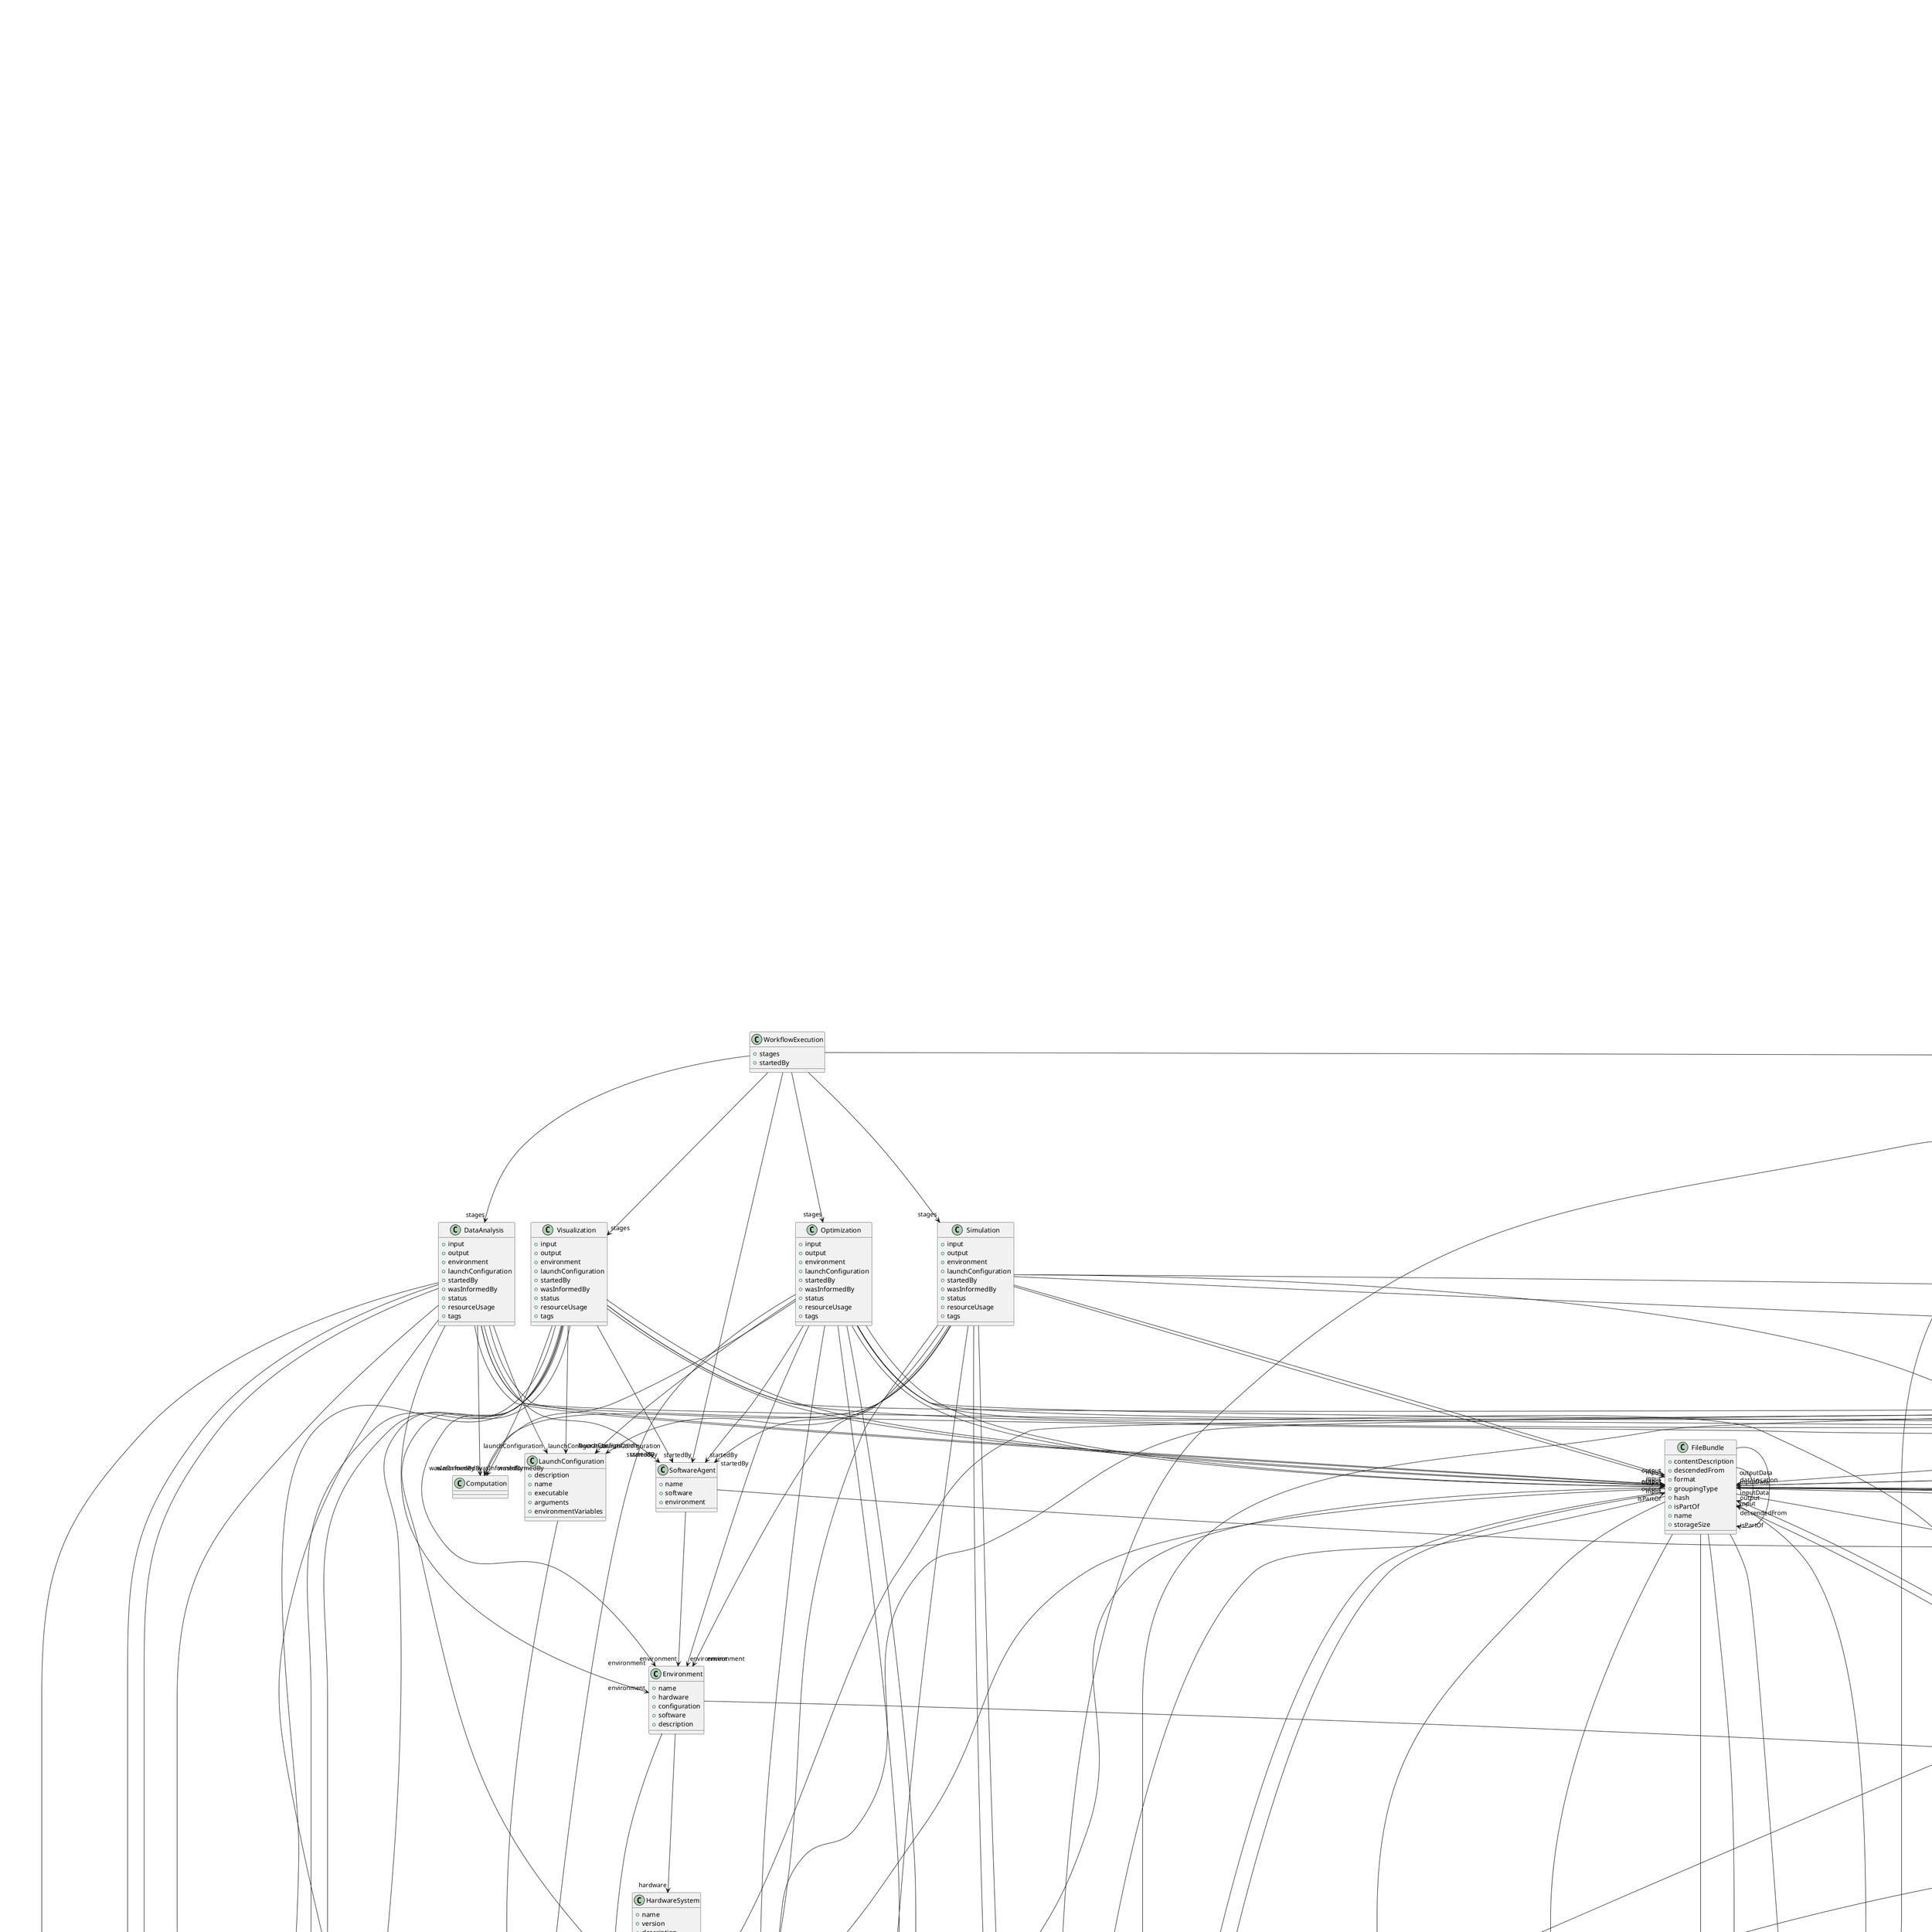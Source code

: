@startuml

class Copyright {
+holder
+year

}
Copyright -d-> "holder" Organization
Copyright -d-> "holder" Person


class ContentType {
+fileExtension
+dataType
+description
+relatedMediaType
+name
+specification
+synonym

}
ContentType -d-> "dataType" DataType


class FileRepository {
+contentTypePattern
+format
+hash
+hostedBy
+IRI
+name
+repositoryType
+storageSize
+structurePattern

}
FileRepository -d-> "contentTypePattern" ContentTypePattern
FileRepository -d-> "format" ContentType
FileRepository -d-> "hash" Hash
FileRepository -d-> "hostedBy" Organization
FileRepository -d-> "repositoryType" FileRepositoryType
FileRepository -d-> "storageSize" QuantitativeValue
FileRepository -d-> "structurePattern" FileRepositoryStructure


class FileBundle {
+contentDescription
+descendedFrom
+format
+groupingType
+hash
+isPartOf
+name
+storageSize

}
FileBundle -d-> "descendedFrom" FileBundle
FileBundle -d-> "descendedFrom" File
FileBundle -d-> "descendedFrom" TissueSampleState
FileBundle -d-> "descendedFrom" SubjectGroupState
FileBundle -d-> "descendedFrom" BehavioralProtocol
FileBundle -d-> "descendedFrom" SubjectGroup
FileBundle -d-> "descendedFrom" SubjectState
FileBundle -d-> "descendedFrom" TissueSample
FileBundle -d-> "descendedFrom" Subject
FileBundle -d-> "descendedFrom" TissueSampleCollectionState
FileBundle -d-> "descendedFrom" TissueSampleCollection
FileBundle -d-> "descendedFrom" Technique
FileBundle -d-> "format" ContentType
FileBundle -d-> "groupingType" FileBundleGrouping
FileBundle -d-> "hash" Hash
FileBundle -d-> "isPartOf" FileBundle
FileBundle -d-> "isPartOf" FileRepository
FileBundle -d-> "storageSize" QuantitativeValue


class ServiceLink {
+dataLocation
+name
+openDataIn
+service

}
ServiceLink -d-> "dataLocation" File
ServiceLink -d-> "dataLocation" FileBundle
ServiceLink -d-> "dataLocation" ParcellationEntityVersion
ServiceLink -d-> "openDataIn" URL
ServiceLink -d-> "service" Service


class License {
+fullName
+legalCode
+shortName
+webpage

}


class FilePathPattern {
+groupingType
+regex

}
FilePathPattern -d-> "groupingType" FileBundleGrouping


class Hash {
+algorithm
+digest

}


class FileRepositoryStructure {
+filePathPattern
+lookupLabel

}
FileRepositoryStructure -d-> "filePathPattern" FilePathPattern


class ContentTypePattern {
+contentType
+lookupLabel
+regex

}
ContentTypePattern -d-> "contentType" ContentType


class File {
+contentDescription
+fileRepository
+dataType
+format
+hash
+IRI
+isPartOf
+name
+specialUsageRole
+storageSize

}
File -d-> "fileRepository" FileRepository
File -d-> "dataType" DataType
File -d-> "format" ContentType
File -d-> "hash" Hash
File -d-> "isPartOf" FileBundle
File -d-> "specialUsageRole" FileUsageRole
File -d-> "storageSize" QuantitativeValue


class Affiliation {
+startDate
+endDate
+organization

}
Affiliation -d-> "organization" Organization


class Organization {
+digitalIdentifier
+fullName
+hasParent
+homepage
+shortName

}
Organization -d-> "digitalIdentifier" GRIDID
Organization -d-> "digitalIdentifier" RORID
Organization -d-> "digitalIdentifier" RRID
Organization -d-> "hasParent" Organization
Organization -d-> "homepage" URL


class Contribution {
+contributionType
+contributor

}
Contribution -d-> "contributionType" ContributionType
Contribution -d-> "contributor" Organization
Contribution -d-> "contributor" Person


class Person {
+digitalIdentifier
+contactInformation
+familyName
+givenName
+affiliation

}
Person -d-> "digitalIdentifier" ORCID
Person -d-> "contactInformation" ContactInformation
Person -d-> "affiliation" Affiliation


class ContactInformation {
+email

}


class GRIDID {
+identifier

}


class ISBN {
+identifier

}


class ORCID {
+identifier

}


class SWHID {
+identifier

}


class Funding {
+acknowledgement
+awardNumber
+awardTitle
+funder

}
Funding -d-> "funder" Organization
Funding -d-> "funder" Person


class StockNumber {
+identifier
+vendor

}
StockNumber -d-> "vendor" Organization


class QuantitativeValue {
+value
+uncertainty
+typeOfUncertainty
+unit

}
QuantitativeValue -d-> "typeOfUncertainty" TypeOfUncertainty
QuantitativeValue -d-> "unit" UnitOfMeasurement


class RORID {
+identifier

}


class URL {
+URL

}


class RRID {
+identifier

}


class QuantitativeValueRange {
+maxValue
+maxValueUnit
+minValue
+minValueUnit

}
QuantitativeValueRange -d-> "maxValueUnit" UnitOfMeasurement
QuantitativeValueRange -d-> "minValueUnit" UnitOfMeasurement


class DOI {
+identifier

}


class Stimulation {
+description
+lookupLabel
+stimulationApproach
+stimulusType

}
Stimulation -d-> "stimulationApproach" StimulationApproach
Stimulation -d-> "stimulusType" StimulusType


class TissueSampleState {
+descendedFrom
+attribute
+additionalRemarks
+age
+lookupLabel
+pathology
+weight

}
TissueSampleState -d-> "descendedFrom" SubjectGroupState
TissueSampleState -d-> "descendedFrom" SubjectState
TissueSampleState -d-> "descendedFrom" TissueSampleCollectionState
TissueSampleState -d-> "descendedFrom" TissueSampleState
TissueSampleState -d-> "attribute" TissueSampleAttribute
TissueSampleState -d-> "age" QuantitativeValue
TissueSampleState -d-> "age" QuantitativeValueRange
TissueSampleState -d-> "pathology" Disease
TissueSampleState -d-> "pathology" DiseaseModel
TissueSampleState -d-> "weight" QuantitativeValue
TissueSampleState -d-> "weight" QuantitativeValueRange


class ProtocolExecution {
+behavioralProtocol
+input
+isPartOf
+output
+preparationDesign
+protocol
+description
+endedAtTime
+lookupLabel
+parameterSet
+startedAtTime
+studyTarget

}
ProtocolExecution -d-> "behavioralProtocol" BehavioralProtocol
ProtocolExecution -d-> "input" File
ProtocolExecution -d-> "input" FileBundle
ProtocolExecution -d-> "input" SubjectGroupState
ProtocolExecution -d-> "input" SubjectState
ProtocolExecution -d-> "input" TissueSampleCollectionState
ProtocolExecution -d-> "input" TissueSampleState
ProtocolExecution -d-> "isPartOf" DatasetVersion
ProtocolExecution -d-> "output" File
ProtocolExecution -d-> "output" FileBundle
ProtocolExecution -d-> "output" SubjectGroupState
ProtocolExecution -d-> "output" SubjectState
ProtocolExecution -d-> "output" TissueSampleCollectionState
ProtocolExecution -d-> "output" TissueSampleState
ProtocolExecution -d-> "preparationDesign" PreparationType
ProtocolExecution -d-> "protocol" Protocol
ProtocolExecution -d-> "parameterSet" ParameterSet
ProtocolExecution -d-> "studyTarget" ParcellationEntity
ProtocolExecution -d-> "studyTarget" ParcellationEntityVersion
ProtocolExecution -d-> "studyTarget" CustomAnatomicalEntity
ProtocolExecution -d-> "studyTarget" GeneticStrainType
ProtocolExecution -d-> "studyTarget" TermSuggestion
ProtocolExecution -d-> "studyTarget" BiologicalSex
ProtocolExecution -d-> "studyTarget" Disease
ProtocolExecution -d-> "studyTarget" UBERONParcellation
ProtocolExecution -d-> "studyTarget" DiseaseModel
ProtocolExecution -d-> "studyTarget" BiologicalOrder
ProtocolExecution -d-> "studyTarget" CellType
ProtocolExecution -d-> "studyTarget" Species
ProtocolExecution -d-> "studyTarget" Handedness
ProtocolExecution -d-> "studyTarget" Organ
ProtocolExecution -d-> "studyTarget" BreedingType


class StringParameter {
+name
+value

}


class SubjectGroupState {
+ageCategory
+handedness
+attribute
+additionalRemarks
+age
+lookupLabel
+pathology
+weight

}
SubjectGroupState -d-> "ageCategory" AgeCategory
SubjectGroupState -d-> "handedness" Handedness
SubjectGroupState -d-> "attribute" SubjectAttribute
SubjectGroupState -d-> "age" QuantitativeValue
SubjectGroupState -d-> "age" QuantitativeValueRange
SubjectGroupState -d-> "pathology" Disease
SubjectGroupState -d-> "pathology" DiseaseModel
SubjectGroupState -d-> "weight" QuantitativeValue
SubjectGroupState -d-> "weight" QuantitativeValueRange


class Strain {
+backgroundStrain
+breedingType
+description
+diseaseModel
+geneticStrainType
+identifier
+laboratoryCode
+name
+ontologyIdentifier
+phenotype
+RRID
+species
+stockNumber
+synonym

}
Strain -d-> "backgroundStrain" Strain
Strain -d-> "breedingType" BreedingType
Strain -d-> "diseaseModel" Disease
Strain -d-> "diseaseModel" DiseaseModel
Strain -d-> "geneticStrainType" GeneticStrainType
Strain -d-> "RRID" RRID
Strain -d-> "species" Species
Strain -d-> "stockNumber" StockNumber


class BehavioralProtocol {
+description
+name
+internalIdentifier
+stimulation

}
BehavioralProtocol -d-> "stimulation" Stimulation


class ParameterSet {
+context
+relevantFor
+parameter

}
ParameterSet -d-> "relevantFor" Stimulation
ParameterSet -d-> "relevantFor" Technique
ParameterSet -d-> "parameter" NumericalParameter
ParameterSet -d-> "parameter" StringParameter


class SubjectGroup {
+studiedState
+additionalRemarks
+biologicalSex
+internalIdentifier
+lookupLabel
+quantity
+species

}
SubjectGroup -d-> "studiedState" SubjectGroupState
SubjectGroup -d-> "biologicalSex" BiologicalSex
SubjectGroup -d-> "species" Species
SubjectGroup -d-> "species" Strain


class SubjectState {
+ageCategory
+handedness
+attribute
+additionalRemarks
+age
+lookupLabel
+pathology
+weight

}
SubjectState -d-> "ageCategory" AgeCategory
SubjectState -d-> "handedness" Handedness
SubjectState -d-> "attribute" SubjectAttribute
SubjectState -d-> "age" QuantitativeValue
SubjectState -d-> "age" QuantitativeValueRange
SubjectState -d-> "pathology" Disease
SubjectState -d-> "pathology" DiseaseModel
SubjectState -d-> "weight" QuantitativeValue
SubjectState -d-> "weight" QuantitativeValueRange


class TissueSample {
+isPartOf
+laterality
+origin
+studiedState
+anatomicalLocation
+type
+biologicalSex
+internalIdentifier
+lookupLabel
+species

}
TissueSample -d-> "isPartOf" TissueSampleCollection
TissueSample -d-> "laterality" Laterality
TissueSample -d-> "origin" CellType
TissueSample -d-> "origin" Organ
TissueSample -d-> "studiedState" TissueSampleState
TissueSample -d-> "anatomicalLocation" UBERONParcellation
TissueSample -d-> "anatomicalLocation" CustomAnatomicalEntity
TissueSample -d-> "anatomicalLocation" ParcellationEntity
TissueSample -d-> "anatomicalLocation" ParcellationEntityVersion
TissueSample -d-> "type" TissueSampleType
TissueSample -d-> "biologicalSex" BiologicalSex
TissueSample -d-> "species" Species
TissueSample -d-> "species" Strain


class Protocol {
+description
+name
+stimulation
+technique

}
Protocol -d-> "stimulation" Stimulation
Protocol -d-> "technique" Technique


class Subject {
+isPartOf
+studiedState
+biologicalSex
+internalIdentifier
+lookupLabel
+species

}
Subject -d-> "isPartOf" SubjectGroup
Subject -d-> "studiedState" SubjectState
Subject -d-> "biologicalSex" BiologicalSex
Subject -d-> "species" Species
Subject -d-> "species" Strain


class TissueSampleCollectionState {
+descendedFrom
+attribute
+additionalRemarks
+age
+lookupLabel
+pathology
+weight

}
TissueSampleCollectionState -d-> "descendedFrom" SubjectGroupState
TissueSampleCollectionState -d-> "descendedFrom" SubjectState
TissueSampleCollectionState -d-> "descendedFrom" TissueSampleCollectionState
TissueSampleCollectionState -d-> "descendedFrom" TissueSampleState
TissueSampleCollectionState -d-> "attribute" TissueSampleAttribute
TissueSampleCollectionState -d-> "age" QuantitativeValue
TissueSampleCollectionState -d-> "age" QuantitativeValueRange
TissueSampleCollectionState -d-> "pathology" Disease
TissueSampleCollectionState -d-> "pathology" DiseaseModel
TissueSampleCollectionState -d-> "weight" QuantitativeValue
TissueSampleCollectionState -d-> "weight" QuantitativeValueRange


class TissueSampleCollection {
+anatomicalLocation
+laterality
+origin
+studiedState
+type
+additionalRemarks
+biologicalSex
+internalIdentifier
+lookupLabel
+quantity
+species

}
TissueSampleCollection -d-> "anatomicalLocation" UBERONParcellation
TissueSampleCollection -d-> "anatomicalLocation" CustomAnatomicalEntity
TissueSampleCollection -d-> "anatomicalLocation" ParcellationEntity
TissueSampleCollection -d-> "anatomicalLocation" ParcellationEntityVersion
TissueSampleCollection -d-> "laterality" Laterality
TissueSampleCollection -d-> "origin" CellType
TissueSampleCollection -d-> "origin" Organ
TissueSampleCollection -d-> "studiedState" TissueSampleCollectionState
TissueSampleCollection -d-> "type" TissueSampleType
TissueSampleCollection -d-> "biologicalSex" BiologicalSex
TissueSampleCollection -d-> "species" Species
TissueSampleCollection -d-> "species" Strain


class NumericalParameter {
+name
+value

}
NumericalParameter -d-> "value" QuantitativeValue
NumericalParameter -d-> "value" QuantitativeValueRange


class Model {
+abstractionLevel
+developer
+digitalIdentifier
+hasVersion
+scope
+studyTarget
+custodian
+description
+fullName
+homepage
+howToCite
+shortName

}
Model -d-> "abstractionLevel" ModelAbstractionLevel
Model -d-> "developer" Organization
Model -d-> "developer" Person
Model -d-> "digitalIdentifier" DOI
Model -d-> "digitalIdentifier" SWHID
Model -d-> "hasVersion" ModelVersion
Model -d-> "scope" ModelScope
Model -d-> "studyTarget" ParcellationEntity
Model -d-> "studyTarget" ParcellationEntityVersion
Model -d-> "studyTarget" CustomAnatomicalEntity
Model -d-> "studyTarget" GeneticStrainType
Model -d-> "studyTarget" TermSuggestion
Model -d-> "studyTarget" BiologicalSex
Model -d-> "studyTarget" Disease
Model -d-> "studyTarget" UBERONParcellation
Model -d-> "studyTarget" DiseaseModel
Model -d-> "studyTarget" BiologicalOrder
Model -d-> "studyTarget" CellType
Model -d-> "studyTarget" Species
Model -d-> "studyTarget" Handedness
Model -d-> "studyTarget" Organ
Model -d-> "studyTarget" BreedingType
Model -d-> "custodian" Organization
Model -d-> "custodian" Person
Model -d-> "homepage" URL


class MetaDataModelVersion {
+developer
+digitalIdentifier
+isAlternativeVersionOf
+isNewVersionOf
+license
+serializationFormat
+specificationFormat
+type
+accessibility
+copyright
+custodian
+description
+fullDocumentation
+fullName
+funding
+homepage
+howToCite
+keyword
+otherContribution
+relatedPublication
+releaseDate
+repository
+shortName
+supportChannel
+versionIdentifier
+versionInnovation

}
MetaDataModelVersion -d-> "developer" Organization
MetaDataModelVersion -d-> "developer" Person
MetaDataModelVersion -d-> "digitalIdentifier" DOI
MetaDataModelVersion -d-> "digitalIdentifier" SWHID
MetaDataModelVersion -d-> "isAlternativeVersionOf" MetaDataModelVersion
MetaDataModelVersion -d-> "isNewVersionOf" MetaDataModelVersion
MetaDataModelVersion -d-> "license" License
MetaDataModelVersion -d-> "serializationFormat" ContentType
MetaDataModelVersion -d-> "specificationFormat" ContentType
MetaDataModelVersion -d-> "type" MetaDataModelType
MetaDataModelVersion -d-> "accessibility" ProductAccessibility
MetaDataModelVersion -d-> "copyright" Copyright
MetaDataModelVersion -d-> "custodian" Organization
MetaDataModelVersion -d-> "custodian" Person
MetaDataModelVersion -d-> "fullDocumentation" DOI
MetaDataModelVersion -d-> "fullDocumentation" File
MetaDataModelVersion -d-> "fullDocumentation" URL
MetaDataModelVersion -d-> "funding" Funding
MetaDataModelVersion -d-> "homepage" URL
MetaDataModelVersion -d-> "keyword" SubjectAttribute
MetaDataModelVersion -d-> "keyword" AnatomicalAxesOrientation
MetaDataModelVersion -d-> "keyword" SoftwareApplicationCategory
MetaDataModelVersion -d-> "keyword" AgeCategory
MetaDataModelVersion -d-> "keyword" ContributionType
MetaDataModelVersion -d-> "keyword" GeneticStrainType
MetaDataModelVersion -d-> "keyword" ModelAbstractionLevel
MetaDataModelVersion -d-> "keyword" TissueSampleType
MetaDataModelVersion -d-> "keyword" TermSuggestion
MetaDataModelVersion -d-> "keyword" PreparationType
MetaDataModelVersion -d-> "keyword" QualitativeOverlap
MetaDataModelVersion -d-> "keyword" SemanticDataType
MetaDataModelVersion -d-> "keyword" ProductAccessibility
MetaDataModelVersion -d-> "keyword" BiologicalSex
MetaDataModelVersion -d-> "keyword" Disease
MetaDataModelVersion -d-> "keyword" StimulationApproach
MetaDataModelVersion -d-> "keyword" UBERONParcellation
MetaDataModelVersion -d-> "keyword" ProgrammingLanguage
MetaDataModelVersion -d-> "keyword" StimulusType
MetaDataModelVersion -d-> "keyword" OperatingDevice
MetaDataModelVersion -d-> "keyword" DiseaseModel
MetaDataModelVersion -d-> "keyword" SoftwareFeature
MetaDataModelVersion -d-> "keyword" ActionStatusType
MetaDataModelVersion -d-> "keyword" BiologicalOrder
MetaDataModelVersion -d-> "keyword" FileBundleGrouping
MetaDataModelVersion -d-> "keyword" FileUsageRole
MetaDataModelVersion -d-> "keyword" OperatingSystem
MetaDataModelVersion -d-> "keyword" FileRepositoryType
MetaDataModelVersion -d-> "keyword" Terminology
MetaDataModelVersion -d-> "keyword" TissueSampleAttribute
MetaDataModelVersion -d-> "keyword" ModelScope
MetaDataModelVersion -d-> "keyword" MetaDataModelType
MetaDataModelVersion -d-> "keyword" DeviceType
MetaDataModelVersion -d-> "keyword" CellType
MetaDataModelVersion -d-> "keyword" Laterality
MetaDataModelVersion -d-> "keyword" UnitOfMeasurement
MetaDataModelVersion -d-> "keyword" Species
MetaDataModelVersion -d-> "keyword" EthicsAssessment
MetaDataModelVersion -d-> "keyword" CriteriaQualityType
MetaDataModelVersion -d-> "keyword" ExperimentalApproach
MetaDataModelVersion -d-> "keyword" Service
MetaDataModelVersion -d-> "keyword" Handedness
MetaDataModelVersion -d-> "keyword" Organ
MetaDataModelVersion -d-> "keyword" TypeOfUncertainty
MetaDataModelVersion -d-> "keyword" Technique
MetaDataModelVersion -d-> "keyword" BreedingType
MetaDataModelVersion -d-> "keyword" DataType
MetaDataModelVersion -d-> "keyword" Language
MetaDataModelVersion -d-> "otherContribution" Contribution
MetaDataModelVersion -d-> "relatedPublication" DOI
MetaDataModelVersion -d-> "relatedPublication" ISBN
MetaDataModelVersion -d-> "repository" FileRepository


class ModelVersion {
+developer
+digitalIdentifier
+format
+inputData
+isAlternativeVersionOf
+isNewVersionOf
+license
+outputData
+accessibility
+copyright
+custodian
+description
+fullDocumentation
+fullName
+funding
+homepage
+howToCite
+keyword
+otherContribution
+relatedPublication
+releaseDate
+repository
+shortName
+supportChannel
+versionIdentifier
+versionInnovation

}
ModelVersion -d-> "developer" Organization
ModelVersion -d-> "developer" Person
ModelVersion -d-> "digitalIdentifier" DOI
ModelVersion -d-> "digitalIdentifier" SWHID
ModelVersion -d-> "format" ContentType
ModelVersion -d-> "inputData" DOI
ModelVersion -d-> "inputData" File
ModelVersion -d-> "inputData" FileBundle
ModelVersion -d-> "isAlternativeVersionOf" ModelVersion
ModelVersion -d-> "isNewVersionOf" ModelVersion
ModelVersion -d-> "license" License
ModelVersion -d-> "outputData" DOI
ModelVersion -d-> "outputData" File
ModelVersion -d-> "outputData" FileBundle
ModelVersion -d-> "accessibility" ProductAccessibility
ModelVersion -d-> "copyright" Copyright
ModelVersion -d-> "custodian" Organization
ModelVersion -d-> "custodian" Person
ModelVersion -d-> "fullDocumentation" DOI
ModelVersion -d-> "fullDocumentation" File
ModelVersion -d-> "fullDocumentation" URL
ModelVersion -d-> "funding" Funding
ModelVersion -d-> "homepage" URL
ModelVersion -d-> "keyword" SubjectAttribute
ModelVersion -d-> "keyword" AnatomicalAxesOrientation
ModelVersion -d-> "keyword" SoftwareApplicationCategory
ModelVersion -d-> "keyword" AgeCategory
ModelVersion -d-> "keyword" ContributionType
ModelVersion -d-> "keyword" GeneticStrainType
ModelVersion -d-> "keyword" ModelAbstractionLevel
ModelVersion -d-> "keyword" TissueSampleType
ModelVersion -d-> "keyword" TermSuggestion
ModelVersion -d-> "keyword" PreparationType
ModelVersion -d-> "keyword" QualitativeOverlap
ModelVersion -d-> "keyword" SemanticDataType
ModelVersion -d-> "keyword" ProductAccessibility
ModelVersion -d-> "keyword" BiologicalSex
ModelVersion -d-> "keyword" Disease
ModelVersion -d-> "keyword" StimulationApproach
ModelVersion -d-> "keyword" UBERONParcellation
ModelVersion -d-> "keyword" ProgrammingLanguage
ModelVersion -d-> "keyword" StimulusType
ModelVersion -d-> "keyword" OperatingDevice
ModelVersion -d-> "keyword" DiseaseModel
ModelVersion -d-> "keyword" SoftwareFeature
ModelVersion -d-> "keyword" ActionStatusType
ModelVersion -d-> "keyword" BiologicalOrder
ModelVersion -d-> "keyword" FileBundleGrouping
ModelVersion -d-> "keyword" FileUsageRole
ModelVersion -d-> "keyword" OperatingSystem
ModelVersion -d-> "keyword" FileRepositoryType
ModelVersion -d-> "keyword" Terminology
ModelVersion -d-> "keyword" TissueSampleAttribute
ModelVersion -d-> "keyword" ModelScope
ModelVersion -d-> "keyword" MetaDataModelType
ModelVersion -d-> "keyword" DeviceType
ModelVersion -d-> "keyword" CellType
ModelVersion -d-> "keyword" Laterality
ModelVersion -d-> "keyword" UnitOfMeasurement
ModelVersion -d-> "keyword" Species
ModelVersion -d-> "keyword" EthicsAssessment
ModelVersion -d-> "keyword" CriteriaQualityType
ModelVersion -d-> "keyword" ExperimentalApproach
ModelVersion -d-> "keyword" Service
ModelVersion -d-> "keyword" Handedness
ModelVersion -d-> "keyword" Organ
ModelVersion -d-> "keyword" TypeOfUncertainty
ModelVersion -d-> "keyword" Technique
ModelVersion -d-> "keyword" BreedingType
ModelVersion -d-> "keyword" DataType
ModelVersion -d-> "keyword" Language
ModelVersion -d-> "otherContribution" Contribution
ModelVersion -d-> "relatedPublication" DOI
ModelVersion -d-> "relatedPublication" ISBN
ModelVersion -d-> "repository" FileRepository


class Project {
+description
+fullName
+hasResearchProducts
+homepage
+coordinator
+shortName

}
Project -d-> "hasResearchProducts" Model
Project -d-> "hasResearchProducts" MetaDataModelVersion
Project -d-> "hasResearchProducts" ModelVersion
Project -d-> "hasResearchProducts" MetaDataModel
Project -d-> "hasResearchProducts" SoftwareVersion
Project -d-> "hasResearchProducts" Dataset
Project -d-> "hasResearchProducts" Software
Project -d-> "hasResearchProducts" DatasetVersion
Project -d-> "hasResearchProducts" BrainAtlasVersion
Project -d-> "hasResearchProducts" BrainAtlas
Project -d-> "homepage" URL
Project -d-> "coordinator" Organization
Project -d-> "coordinator" Person


class MetaDataModel {
+developer
+digitalIdentifier
+hasVersion
+custodian
+description
+fullName
+homepage
+howToCite
+shortName

}
MetaDataModel -d-> "developer" Organization
MetaDataModel -d-> "developer" Person
MetaDataModel -d-> "digitalIdentifier" DOI
MetaDataModel -d-> "digitalIdentifier" SWHID
MetaDataModel -d-> "hasVersion" MetaDataModelVersion
MetaDataModel -d-> "custodian" Organization
MetaDataModel -d-> "custodian" Person
MetaDataModel -d-> "homepage" URL


class SoftwareVersion {
+applicationCategory
+developer
+device
+digitalIdentifier
+feature
+requirement
+inputFormat
+isAlternativeVersionOf
+isNewVersionOf
+language
+license
+operatingSystem
+outputFormat
+programmingLanguage
+accessibility
+copyright
+custodian
+description
+fullDocumentation
+fullName
+funding
+homepage
+howToCite
+keyword
+otherContribution
+relatedPublication
+releaseDate
+repository
+shortName
+supportChannel
+versionIdentifier
+versionInnovation

}
SoftwareVersion -d-> "applicationCategory" SoftwareApplicationCategory
SoftwareVersion -d-> "developer" Organization
SoftwareVersion -d-> "developer" Person
SoftwareVersion -d-> "device" OperatingDevice
SoftwareVersion -d-> "digitalIdentifier" DOI
SoftwareVersion -d-> "digitalIdentifier" SWHID
SoftwareVersion -d-> "feature" SoftwareFeature
SoftwareVersion -d-> "inputFormat" ContentType
SoftwareVersion -d-> "isAlternativeVersionOf" SoftwareVersion
SoftwareVersion -d-> "isNewVersionOf" SoftwareVersion
SoftwareVersion -d-> "language" Language
SoftwareVersion -d-> "license" License
SoftwareVersion -d-> "operatingSystem" OperatingSystem
SoftwareVersion -d-> "outputFormat" ContentType
SoftwareVersion -d-> "programmingLanguage" ProgrammingLanguage
SoftwareVersion -d-> "accessibility" ProductAccessibility
SoftwareVersion -d-> "copyright" Copyright
SoftwareVersion -d-> "custodian" Organization
SoftwareVersion -d-> "custodian" Person
SoftwareVersion -d-> "fullDocumentation" DOI
SoftwareVersion -d-> "fullDocumentation" File
SoftwareVersion -d-> "fullDocumentation" URL
SoftwareVersion -d-> "funding" Funding
SoftwareVersion -d-> "homepage" URL
SoftwareVersion -d-> "keyword" SubjectAttribute
SoftwareVersion -d-> "keyword" AnatomicalAxesOrientation
SoftwareVersion -d-> "keyword" SoftwareApplicationCategory
SoftwareVersion -d-> "keyword" AgeCategory
SoftwareVersion -d-> "keyword" ContributionType
SoftwareVersion -d-> "keyword" GeneticStrainType
SoftwareVersion -d-> "keyword" ModelAbstractionLevel
SoftwareVersion -d-> "keyword" TissueSampleType
SoftwareVersion -d-> "keyword" TermSuggestion
SoftwareVersion -d-> "keyword" PreparationType
SoftwareVersion -d-> "keyword" QualitativeOverlap
SoftwareVersion -d-> "keyword" SemanticDataType
SoftwareVersion -d-> "keyword" ProductAccessibility
SoftwareVersion -d-> "keyword" BiologicalSex
SoftwareVersion -d-> "keyword" Disease
SoftwareVersion -d-> "keyword" StimulationApproach
SoftwareVersion -d-> "keyword" UBERONParcellation
SoftwareVersion -d-> "keyword" ProgrammingLanguage
SoftwareVersion -d-> "keyword" StimulusType
SoftwareVersion -d-> "keyword" OperatingDevice
SoftwareVersion -d-> "keyword" DiseaseModel
SoftwareVersion -d-> "keyword" SoftwareFeature
SoftwareVersion -d-> "keyword" ActionStatusType
SoftwareVersion -d-> "keyword" BiologicalOrder
SoftwareVersion -d-> "keyword" FileBundleGrouping
SoftwareVersion -d-> "keyword" FileUsageRole
SoftwareVersion -d-> "keyword" OperatingSystem
SoftwareVersion -d-> "keyword" FileRepositoryType
SoftwareVersion -d-> "keyword" Terminology
SoftwareVersion -d-> "keyword" TissueSampleAttribute
SoftwareVersion -d-> "keyword" ModelScope
SoftwareVersion -d-> "keyword" MetaDataModelType
SoftwareVersion -d-> "keyword" DeviceType
SoftwareVersion -d-> "keyword" CellType
SoftwareVersion -d-> "keyword" Laterality
SoftwareVersion -d-> "keyword" UnitOfMeasurement
SoftwareVersion -d-> "keyword" Species
SoftwareVersion -d-> "keyword" EthicsAssessment
SoftwareVersion -d-> "keyword" CriteriaQualityType
SoftwareVersion -d-> "keyword" ExperimentalApproach
SoftwareVersion -d-> "keyword" Service
SoftwareVersion -d-> "keyword" Handedness
SoftwareVersion -d-> "keyword" Organ
SoftwareVersion -d-> "keyword" TypeOfUncertainty
SoftwareVersion -d-> "keyword" Technique
SoftwareVersion -d-> "keyword" BreedingType
SoftwareVersion -d-> "keyword" DataType
SoftwareVersion -d-> "keyword" Language
SoftwareVersion -d-> "otherContribution" Contribution
SoftwareVersion -d-> "relatedPublication" DOI
SoftwareVersion -d-> "relatedPublication" ISBN
SoftwareVersion -d-> "repository" FileRepository


class Dataset {
+author
+digitalIdentifier
+hasVersion
+custodian
+description
+fullName
+homepage
+howToCite
+shortName

}
Dataset -d-> "author" Organization
Dataset -d-> "author" Person
Dataset -d-> "digitalIdentifier" DOI
Dataset -d-> "hasVersion" DatasetVersion
Dataset -d-> "custodian" Organization
Dataset -d-> "custodian" Person
Dataset -d-> "homepage" URL


class Software {
+developer
+digitalIdentifier
+hasVersion
+custodian
+description
+fullName
+homepage
+howToCite
+shortName

}
Software -d-> "developer" Organization
Software -d-> "developer" Person
Software -d-> "digitalIdentifier" DOI
Software -d-> "digitalIdentifier" SWHID
Software -d-> "hasVersion" SoftwareVersion
Software -d-> "custodian" Organization
Software -d-> "custodian" Person
Software -d-> "homepage" URL


class DatasetVersion {
+author
+behavioralProtocol
+digitalIdentifier
+ethicsAssessment
+experimentalApproach
+inputData
+isAlternativeVersionOf
+isNewVersionOf
+license
+preparationDesign
+studiedSpecimen
+technique
+dataType
+studyTarget
+accessibility
+copyright
+custodian
+description
+fullDocumentation
+fullName
+funding
+homepage
+howToCite
+keyword
+otherContribution
+relatedPublication
+releaseDate
+repository
+shortName
+supportChannel
+versionIdentifier
+versionInnovation

}
DatasetVersion -d-> "author" Organization
DatasetVersion -d-> "author" Person
DatasetVersion -d-> "behavioralProtocol" BehavioralProtocol
DatasetVersion -d-> "digitalIdentifier" DOI
DatasetVersion -d-> "ethicsAssessment" EthicsAssessment
DatasetVersion -d-> "experimentalApproach" ExperimentalApproach
DatasetVersion -d-> "inputData" DOI
DatasetVersion -d-> "inputData" File
DatasetVersion -d-> "inputData" FileBundle
DatasetVersion -d-> "isAlternativeVersionOf" DatasetVersion
DatasetVersion -d-> "isNewVersionOf" DatasetVersion
DatasetVersion -d-> "license" License
DatasetVersion -d-> "preparationDesign" PreparationType
DatasetVersion -d-> "studiedSpecimen" Subject
DatasetVersion -d-> "studiedSpecimen" SubjectGroup
DatasetVersion -d-> "studiedSpecimen" TissueSample
DatasetVersion -d-> "studiedSpecimen" TissueSampleCollection
DatasetVersion -d-> "technique" Technique
DatasetVersion -d-> "dataType" SemanticDataType
DatasetVersion -d-> "studyTarget" ParcellationEntity
DatasetVersion -d-> "studyTarget" ParcellationEntityVersion
DatasetVersion -d-> "studyTarget" CustomAnatomicalEntity
DatasetVersion -d-> "studyTarget" GeneticStrainType
DatasetVersion -d-> "studyTarget" TermSuggestion
DatasetVersion -d-> "studyTarget" BiologicalSex
DatasetVersion -d-> "studyTarget" Disease
DatasetVersion -d-> "studyTarget" UBERONParcellation
DatasetVersion -d-> "studyTarget" DiseaseModel
DatasetVersion -d-> "studyTarget" BiologicalOrder
DatasetVersion -d-> "studyTarget" CellType
DatasetVersion -d-> "studyTarget" Species
DatasetVersion -d-> "studyTarget" Handedness
DatasetVersion -d-> "studyTarget" Organ
DatasetVersion -d-> "studyTarget" BreedingType
DatasetVersion -d-> "accessibility" ProductAccessibility
DatasetVersion -d-> "copyright" Copyright
DatasetVersion -d-> "custodian" Organization
DatasetVersion -d-> "custodian" Person
DatasetVersion -d-> "fullDocumentation" DOI
DatasetVersion -d-> "fullDocumentation" File
DatasetVersion -d-> "fullDocumentation" URL
DatasetVersion -d-> "funding" Funding
DatasetVersion -d-> "homepage" URL
DatasetVersion -d-> "keyword" SubjectAttribute
DatasetVersion -d-> "keyword" AnatomicalAxesOrientation
DatasetVersion -d-> "keyword" SoftwareApplicationCategory
DatasetVersion -d-> "keyword" AgeCategory
DatasetVersion -d-> "keyword" ContributionType
DatasetVersion -d-> "keyword" GeneticStrainType
DatasetVersion -d-> "keyword" ModelAbstractionLevel
DatasetVersion -d-> "keyword" TissueSampleType
DatasetVersion -d-> "keyword" TermSuggestion
DatasetVersion -d-> "keyword" PreparationType
DatasetVersion -d-> "keyword" QualitativeOverlap
DatasetVersion -d-> "keyword" SemanticDataType
DatasetVersion -d-> "keyword" ProductAccessibility
DatasetVersion -d-> "keyword" BiologicalSex
DatasetVersion -d-> "keyword" Disease
DatasetVersion -d-> "keyword" StimulationApproach
DatasetVersion -d-> "keyword" UBERONParcellation
DatasetVersion -d-> "keyword" ProgrammingLanguage
DatasetVersion -d-> "keyword" StimulusType
DatasetVersion -d-> "keyword" OperatingDevice
DatasetVersion -d-> "keyword" DiseaseModel
DatasetVersion -d-> "keyword" SoftwareFeature
DatasetVersion -d-> "keyword" ActionStatusType
DatasetVersion -d-> "keyword" BiologicalOrder
DatasetVersion -d-> "keyword" FileBundleGrouping
DatasetVersion -d-> "keyword" FileUsageRole
DatasetVersion -d-> "keyword" OperatingSystem
DatasetVersion -d-> "keyword" FileRepositoryType
DatasetVersion -d-> "keyword" Terminology
DatasetVersion -d-> "keyword" TissueSampleAttribute
DatasetVersion -d-> "keyword" ModelScope
DatasetVersion -d-> "keyword" MetaDataModelType
DatasetVersion -d-> "keyword" DeviceType
DatasetVersion -d-> "keyword" CellType
DatasetVersion -d-> "keyword" Laterality
DatasetVersion -d-> "keyword" UnitOfMeasurement
DatasetVersion -d-> "keyword" Species
DatasetVersion -d-> "keyword" EthicsAssessment
DatasetVersion -d-> "keyword" CriteriaQualityType
DatasetVersion -d-> "keyword" ExperimentalApproach
DatasetVersion -d-> "keyword" Service
DatasetVersion -d-> "keyword" Handedness
DatasetVersion -d-> "keyword" Organ
DatasetVersion -d-> "keyword" TypeOfUncertainty
DatasetVersion -d-> "keyword" Technique
DatasetVersion -d-> "keyword" BreedingType
DatasetVersion -d-> "keyword" DataType
DatasetVersion -d-> "keyword" Language
DatasetVersion -d-> "otherContribution" Contribution
DatasetVersion -d-> "relatedPublication" DOI
DatasetVersion -d-> "relatedPublication" ISBN
DatasetVersion -d-> "repository" FileRepository


class SoftwareAgent {
+name
+software
+environment

}
SoftwareAgent -d-> "software" SoftwareVersion
SoftwareAgent -d-> "environment" Environment


class WorkflowExecution {
+stages
+startedBy

}
WorkflowExecution -d-> "stages" DataAnalysis
WorkflowExecution -d-> "stages" Optimization
WorkflowExecution -d-> "stages" Simulation
WorkflowExecution -d-> "stages" Visualization
WorkflowExecution -d-> "startedBy" Person
WorkflowExecution -d-> "startedBy" SoftwareAgent


class Simulation {
+input
+output
+environment
+launchConfiguration
+startedBy
+wasInformedBy
+status
+resourceUsage
+tags

}
Simulation -d-> "input" FileBundle
Simulation -d-> "input" File
Simulation -d-> "input" SoftwareVersion
Simulation -d-> "output" FileBundle
Simulation -d-> "output" File
Simulation -d-> "environment" Environment
Simulation -d-> "launchConfiguration" LaunchConfiguration
Simulation -d-> "startedBy" Person
Simulation -d-> "startedBy" SoftwareAgent
Simulation -d-> "wasInformedBy" Computation
Simulation -d-> "status" ActionStatusType
Simulation -d-> "resourceUsage" QuantitativeValue
Simulation -d-> "resourceUsage" QuantitativeValueRange


class LaunchConfiguration {
+description
+name
+executable
+arguments
+environmentVariables

}
LaunchConfiguration -d-> "environmentVariables" ParameterSet


class Optimization {
+input
+output
+environment
+launchConfiguration
+startedBy
+wasInformedBy
+status
+resourceUsage
+tags

}
Optimization -d-> "input" FileBundle
Optimization -d-> "input" File
Optimization -d-> "input" SoftwareVersion
Optimization -d-> "output" FileBundle
Optimization -d-> "output" File
Optimization -d-> "environment" Environment
Optimization -d-> "launchConfiguration" LaunchConfiguration
Optimization -d-> "startedBy" Person
Optimization -d-> "startedBy" SoftwareAgent
Optimization -d-> "wasInformedBy" Computation
Optimization -d-> "status" ActionStatusType
Optimization -d-> "resourceUsage" QuantitativeValue
Optimization -d-> "resourceUsage" QuantitativeValueRange


class Environment {
+name
+hardware
+configuration
+software
+description

}
Environment -d-> "hardware" HardwareSystem
Environment -d-> "configuration" ParameterSet
Environment -d-> "software" SoftwareVersion


class HardwareSystem {
+name
+version
+description

}


class DataAnalysis {
+input
+output
+environment
+launchConfiguration
+startedBy
+wasInformedBy
+status
+resourceUsage
+tags

}
DataAnalysis -d-> "input" FileBundle
DataAnalysis -d-> "input" File
DataAnalysis -d-> "input" SoftwareVersion
DataAnalysis -d-> "output" FileBundle
DataAnalysis -d-> "output" File
DataAnalysis -d-> "environment" Environment
DataAnalysis -d-> "launchConfiguration" LaunchConfiguration
DataAnalysis -d-> "startedBy" Person
DataAnalysis -d-> "startedBy" SoftwareAgent
DataAnalysis -d-> "wasInformedBy" Computation
DataAnalysis -d-> "status" ActionStatusType
DataAnalysis -d-> "resourceUsage" QuantitativeValue
DataAnalysis -d-> "resourceUsage" QuantitativeValueRange


class Visualization {
+input
+output
+environment
+launchConfiguration
+startedBy
+wasInformedBy
+status
+resourceUsage
+tags

}
Visualization -d-> "input" FileBundle
Visualization -d-> "input" File
Visualization -d-> "input" SoftwareVersion
Visualization -d-> "output" FileBundle
Visualization -d-> "output" File
Visualization -d-> "environment" Environment
Visualization -d-> "launchConfiguration" LaunchConfiguration
Visualization -d-> "startedBy" Person
Visualization -d-> "startedBy" SoftwareAgent
Visualization -d-> "wasInformedBy" Computation
Visualization -d-> "status" ActionStatusType
Visualization -d-> "resourceUsage" QuantitativeValue
Visualization -d-> "resourceUsage" QuantitativeValueRange


class ParcellationEntity {
+hasParent
+hasVersion
+lookupLabel
+name
+ontologyIdentifier
+relatedUBERONTerm

}
ParcellationEntity -d-> "hasParent" ParcellationEntity
ParcellationEntity -d-> "hasVersion" ParcellationEntityVersion
ParcellationEntity -d-> "relatedUBERONTerm" UBERONParcellation


class CommonCoordinateSpace {
+anatomicalAxesOrientation
+axesOrigin
+defaultImage
+digitalIdentifier
+fullName
+homepage
+howToCite
+nativeUnit
+ontologyIdentifier
+releaseDate
+shortName
+versionIdentifier

}
CommonCoordinateSpace -d-> "anatomicalAxesOrientation" AnatomicalAxesOrientation
CommonCoordinateSpace -d-> "axesOrigin" QuantitativeValue
CommonCoordinateSpace -d-> "defaultImage" File
CommonCoordinateSpace -d-> "digitalIdentifier" DOI
CommonCoordinateSpace -d-> "homepage" URL
CommonCoordinateSpace -d-> "nativeUnit" UnitOfMeasurement


class ParcellationEntityVersion {
+hasAnnotation
+hasParent
+lookupLabel
+name
+ontologyIdentifier
+relationAssessment
+versionIdentifier
+versionInnovation

}
ParcellationEntityVersion -d-> "hasAnnotation" AtlasAnnotation
ParcellationEntityVersion -d-> "hasParent" ParcellationEntity
ParcellationEntityVersion -d-> "hasParent" ParcellationEntityVersion
ParcellationEntityVersion -d-> "relationAssessment" QualitativeRelationAssessment
ParcellationEntityVersion -d-> "relationAssessment" QuantitativeRelationAssessment


class BrainAtlasVersion {
+author
+coordinateSpace
+digitalIdentifier
+hasTerminologyVersion
+isAlternativeVersionOf
+isNewVersionOf
+license
+ontologyIdentifier
+accessibility
+copyright
+custodian
+description
+fullDocumentation
+fullName
+funding
+homepage
+howToCite
+keyword
+otherContribution
+relatedPublication
+releaseDate
+repository
+shortName
+supportChannel
+versionIdentifier
+versionInnovation

}
BrainAtlasVersion -d-> "author" Organization
BrainAtlasVersion -d-> "author" Person
BrainAtlasVersion -d-> "coordinateSpace" CommonCoordinateSpace
BrainAtlasVersion -d-> "digitalIdentifier" DOI
BrainAtlasVersion -d-> "digitalIdentifier" ISBN
BrainAtlasVersion -d-> "digitalIdentifier" RRID
BrainAtlasVersion -d-> "hasTerminologyVersion" ParcellationTerminologyVersion
BrainAtlasVersion -d-> "isAlternativeVersionOf" BrainAtlasVersion
BrainAtlasVersion -d-> "isNewVersionOf" BrainAtlasVersion
BrainAtlasVersion -d-> "license" License
BrainAtlasVersion -d-> "accessibility" ProductAccessibility
BrainAtlasVersion -d-> "copyright" Copyright
BrainAtlasVersion -d-> "custodian" Organization
BrainAtlasVersion -d-> "custodian" Person
BrainAtlasVersion -d-> "fullDocumentation" DOI
BrainAtlasVersion -d-> "fullDocumentation" File
BrainAtlasVersion -d-> "fullDocumentation" URL
BrainAtlasVersion -d-> "funding" Funding
BrainAtlasVersion -d-> "homepage" URL
BrainAtlasVersion -d-> "keyword" SubjectAttribute
BrainAtlasVersion -d-> "keyword" AnatomicalAxesOrientation
BrainAtlasVersion -d-> "keyword" SoftwareApplicationCategory
BrainAtlasVersion -d-> "keyword" AgeCategory
BrainAtlasVersion -d-> "keyword" ContributionType
BrainAtlasVersion -d-> "keyword" GeneticStrainType
BrainAtlasVersion -d-> "keyword" ModelAbstractionLevel
BrainAtlasVersion -d-> "keyword" TissueSampleType
BrainAtlasVersion -d-> "keyword" TermSuggestion
BrainAtlasVersion -d-> "keyword" PreparationType
BrainAtlasVersion -d-> "keyword" QualitativeOverlap
BrainAtlasVersion -d-> "keyword" SemanticDataType
BrainAtlasVersion -d-> "keyword" ProductAccessibility
BrainAtlasVersion -d-> "keyword" BiologicalSex
BrainAtlasVersion -d-> "keyword" Disease
BrainAtlasVersion -d-> "keyword" StimulationApproach
BrainAtlasVersion -d-> "keyword" UBERONParcellation
BrainAtlasVersion -d-> "keyword" ProgrammingLanguage
BrainAtlasVersion -d-> "keyword" StimulusType
BrainAtlasVersion -d-> "keyword" OperatingDevice
BrainAtlasVersion -d-> "keyword" DiseaseModel
BrainAtlasVersion -d-> "keyword" SoftwareFeature
BrainAtlasVersion -d-> "keyword" ActionStatusType
BrainAtlasVersion -d-> "keyword" BiologicalOrder
BrainAtlasVersion -d-> "keyword" FileBundleGrouping
BrainAtlasVersion -d-> "keyword" FileUsageRole
BrainAtlasVersion -d-> "keyword" OperatingSystem
BrainAtlasVersion -d-> "keyword" FileRepositoryType
BrainAtlasVersion -d-> "keyword" Terminology
BrainAtlasVersion -d-> "keyword" TissueSampleAttribute
BrainAtlasVersion -d-> "keyword" ModelScope
BrainAtlasVersion -d-> "keyword" MetaDataModelType
BrainAtlasVersion -d-> "keyword" DeviceType
BrainAtlasVersion -d-> "keyword" CellType
BrainAtlasVersion -d-> "keyword" Laterality
BrainAtlasVersion -d-> "keyword" UnitOfMeasurement
BrainAtlasVersion -d-> "keyword" Species
BrainAtlasVersion -d-> "keyword" EthicsAssessment
BrainAtlasVersion -d-> "keyword" CriteriaQualityType
BrainAtlasVersion -d-> "keyword" ExperimentalApproach
BrainAtlasVersion -d-> "keyword" Service
BrainAtlasVersion -d-> "keyword" Handedness
BrainAtlasVersion -d-> "keyword" Organ
BrainAtlasVersion -d-> "keyword" TypeOfUncertainty
BrainAtlasVersion -d-> "keyword" Technique
BrainAtlasVersion -d-> "keyword" BreedingType
BrainAtlasVersion -d-> "keyword" DataType
BrainAtlasVersion -d-> "keyword" Language
BrainAtlasVersion -d-> "otherContribution" Contribution
BrainAtlasVersion -d-> "relatedPublication" DOI
BrainAtlasVersion -d-> "relatedPublication" ISBN
BrainAtlasVersion -d-> "repository" FileRepository


class BrainAtlas {
+author
+digitalIdentifier
+hasTerminology
+hasVersion
+custodian
+description
+fullName
+homepage
+howToCite
+shortName

}
BrainAtlas -d-> "author" Organization
BrainAtlas -d-> "author" Person
BrainAtlas -d-> "digitalIdentifier" DOI
BrainAtlas -d-> "digitalIdentifier" ISBN
BrainAtlas -d-> "digitalIdentifier" RRID
BrainAtlas -d-> "hasTerminology" ParcellationTerminology
BrainAtlas -d-> "hasVersion" BrainAtlasVersion
BrainAtlas -d-> "custodian" Organization
BrainAtlas -d-> "custodian" Person
BrainAtlas -d-> "homepage" URL


class ParcellationTerminology {
+definedIn
+fullName
+hasEntity
+ontologyIdentifier
+shortName

}
ParcellationTerminology -d-> "definedIn" File
ParcellationTerminology -d-> "hasEntity" ParcellationEntity


class ParcellationTerminologyVersion {
+definedIn
+fullName
+hasEntityVersion
+isAlternativeVersionOf
+isNewVersionOf
+ontologyIdentifier
+shortName
+versionIdentifier
+versionInnovation

}
ParcellationTerminologyVersion -d-> "definedIn" File
ParcellationTerminologyVersion -d-> "hasEntityVersion" ParcellationEntityVersion
ParcellationTerminologyVersion -d-> "isAlternativeVersionOf" ParcellationTerminologyVersion
ParcellationTerminologyVersion -d-> "isNewVersionOf" ParcellationTerminologyVersion


class AtlasAnnotation {
+bestViewPoint
+criteria
+criteriaQualityType
+displayColor
+inspiredBy
+internalIdentifier
+laterality
+visualizedIn

}
AtlasAnnotation -d-> "bestViewPoint" CoordinatePoint
AtlasAnnotation -d-> "criteria" ProtocolExecution
AtlasAnnotation -d-> "criteriaQualityType" CriteriaQualityType
AtlasAnnotation -d-> "inspiredBy" File
AtlasAnnotation -d-> "laterality" Laterality
AtlasAnnotation -d-> "visualizedIn" File


class CustomAnatomicalEntity {
+hasAnnotation
+name
+relatedUBERONTerm
+relationAssessment

}
CustomAnatomicalEntity -d-> "hasAnnotation" CustomAnnotation
CustomAnatomicalEntity -d-> "relatedUBERONTerm" UBERONParcellation
CustomAnatomicalEntity -d-> "relationAssessment" QualitativeRelationAssessment
CustomAnatomicalEntity -d-> "relationAssessment" QuantitativeRelationAssessment


class CustomCoordinateSpace {
+anatomicalAxesOrientation
+axesOrigin
+defaultImage
+name
+nativeUnit

}
CustomCoordinateSpace -d-> "anatomicalAxesOrientation" AnatomicalAxesOrientation
CustomCoordinateSpace -d-> "axesOrigin" QuantitativeValue
CustomCoordinateSpace -d-> "defaultImage" File
CustomCoordinateSpace -d-> "nativeUnit" UnitOfMeasurement


class CustomAnnotation {
+bestViewPoint
+coordinateSpace
+criteria
+criteriaQualityType
+displayColor
+inspiredBy
+internalIdentifier
+laterality
+visualizedIn

}
CustomAnnotation -d-> "bestViewPoint" CoordinatePoint
CustomAnnotation -d-> "coordinateSpace" CommonCoordinateSpace
CustomAnnotation -d-> "coordinateSpace" CustomCoordinateSpace
CustomAnnotation -d-> "criteria" ProtocolExecution
CustomAnnotation -d-> "criteriaQualityType" CriteriaQualityType
CustomAnnotation -d-> "inspiredBy" File
CustomAnnotation -d-> "laterality" Laterality
CustomAnnotation -d-> "visualizedIn" File


class CoordinatePoint {
+coordinates
+coordinateSpace

}
CoordinatePoint -d-> "coordinates" QuantitativeValue
CoordinatePoint -d-> "coordinateSpace" CommonCoordinateSpace
CoordinatePoint -d-> "coordinateSpace" CustomCoordinateSpace


class QuantitativeRelationAssessment {
+criteria
+inRelationTo
+quantitativeOverlap

}
QuantitativeRelationAssessment -d-> "criteria" ProtocolExecution
QuantitativeRelationAssessment -d-> "inRelationTo" ParcellationEntityVersion
QuantitativeRelationAssessment -d-> "quantitativeOverlap" QuantitativeValue
QuantitativeRelationAssessment -d-> "quantitativeOverlap" QuantitativeValueRange


class QualitativeRelationAssessment {
+criteria
+inRelationTo
+qualitativeOverlap

}
QualitativeRelationAssessment -d-> "criteria" ProtocolExecution
QualitativeRelationAssessment -d-> "inRelationTo" ParcellationEntityVersion
QualitativeRelationAssessment -d-> "qualitativeOverlap" QualitativeOverlap


class SubjectAttribute {
+definition
+description
+interlexIdentifier
+knowledgeSpaceLink
+name
+preferredOntologyIdentifier
+synonym

}


class AnatomicalAxesOrientation {
+definition
+description
+interlexIdentifier
+knowledgeSpaceLink
+name
+preferredOntologyIdentifier
+synonym

}


class SoftwareApplicationCategory {
+definition
+description
+interlexIdentifier
+knowledgeSpaceLink
+name
+preferredOntologyIdentifier
+synonym

}


class AgeCategory {
+definition
+description
+interlexIdentifier
+knowledgeSpaceLink
+name
+preferredOntologyIdentifier
+synonym

}


class ContributionType {
+definition
+description
+interlexIdentifier
+knowledgeSpaceLink
+name
+preferredOntologyIdentifier
+synonym

}


class GeneticStrainType {
+definition
+description
+interlexIdentifier
+knowledgeSpaceLink
+name
+preferredOntologyIdentifier
+synonym

}


class ModelAbstractionLevel {
+definition
+description
+interlexIdentifier
+knowledgeSpaceLink
+name
+preferredOntologyIdentifier
+synonym

}


class TissueSampleType {
+definition
+description
+interlexIdentifier
+knowledgeSpaceLink
+name
+preferredOntologyIdentifier
+synonym

}


class TermSuggestion {
+addExistingTerminology
+suggestNewTerminology
+definition
+description
+interlexIdentifier
+knowledgeSpaceLink
+name
+preferredOntologyIdentifier
+synonym

}
TermSuggestion -d-> "addExistingTerminology" Terminology


class PreparationType {
+definition
+description
+interlexIdentifier
+knowledgeSpaceLink
+name
+preferredOntologyIdentifier
+synonym

}


class QualitativeOverlap {
+definition
+description
+interlexIdentifier
+knowledgeSpaceLink
+name
+preferredOntologyIdentifier
+synonym

}


class SemanticDataType {
+definition
+description
+interlexIdentifier
+knowledgeSpaceLink
+name
+preferredOntologyIdentifier
+synonym

}


class ProductAccessibility {
+definition
+description
+interlexIdentifier
+knowledgeSpaceLink
+name
+preferredOntologyIdentifier
+synonym

}


class BiologicalSex {
+definition
+description
+interlexIdentifier
+knowledgeSpaceLink
+name
+preferredOntologyIdentifier
+synonym

}


class Disease {
+definition
+description
+interlexIdentifier
+knowledgeSpaceLink
+name
+preferredOntologyIdentifier
+synonym

}


class StimulationApproach {
+definition
+description
+interlexIdentifier
+knowledgeSpaceLink
+name
+preferredOntologyIdentifier
+synonym

}


class UBERONParcellation {
+definition
+description
+interlexIdentifier
+knowledgeSpaceLink
+name
+preferredOntologyIdentifier
+synonym

}


class ProgrammingLanguage {
+definition
+description
+interlexIdentifier
+knowledgeSpaceLink
+name
+preferredOntologyIdentifier
+synonym

}


class StimulusType {
+definition
+description
+interlexIdentifier
+knowledgeSpaceLink
+name
+preferredOntologyIdentifier
+synonym

}


class OperatingDevice {
+definition
+description
+interlexIdentifier
+knowledgeSpaceLink
+name
+preferredOntologyIdentifier
+synonym

}


class DiseaseModel {
+definition
+description
+interlexIdentifier
+knowledgeSpaceLink
+name
+preferredOntologyIdentifier
+synonym

}


class SoftwareFeature {
+definition
+description
+interlexIdentifier
+knowledgeSpaceLink
+name
+preferredOntologyIdentifier
+synonym

}


class ActionStatusType {
+definition
+description
+interlexIdentifier
+knowledgeSpaceLink
+name
+preferredOntologyIdentifier
+synonym

}


class BiologicalOrder {
+definition
+description
+interlexIdentifier
+knowledgeSpaceLink
+name
+preferredOntologyIdentifier
+synonym

}


class FileBundleGrouping {
+definition
+description
+interlexIdentifier
+knowledgeSpaceLink
+name
+preferredOntologyIdentifier
+synonym

}


class FileUsageRole {
+definition
+description
+interlexIdentifier
+knowledgeSpaceLink
+name
+preferredOntologyIdentifier
+synonym

}


class OperatingSystem {
+definition
+description
+interlexIdentifier
+knowledgeSpaceLink
+name
+preferredOntologyIdentifier
+synonym

}


class FileRepositoryType {
+definition
+description
+interlexIdentifier
+knowledgeSpaceLink
+name
+preferredOntologyIdentifier
+synonym

}


class Terminology {
+definition
+description
+interlexIdentifier
+knowledgeSpaceLink
+name
+preferredOntologyIdentifier
+synonym

}


class TissueSampleAttribute {
+definition
+description
+interlexIdentifier
+knowledgeSpaceLink
+name
+preferredOntologyIdentifier
+synonym

}


class ModelScope {
+definition
+description
+interlexIdentifier
+knowledgeSpaceLink
+name
+preferredOntologyIdentifier
+synonym

}


class MetaDataModelType {
+definition
+description
+interlexIdentifier
+knowledgeSpaceLink
+name
+preferredOntologyIdentifier
+synonym

}


class DeviceType {
+definition
+description
+interlexIdentifier
+knowledgeSpaceLink
+name
+preferredOntologyIdentifier
+synonym

}


class CellType {
+definition
+description
+interlexIdentifier
+knowledgeSpaceLink
+name
+preferredOntologyIdentifier
+synonym

}


class Laterality {
+definition
+description
+interlexIdentifier
+knowledgeSpaceLink
+name
+preferredOntologyIdentifier
+synonym

}


class UnitOfMeasurement {
+definition
+description
+interlexIdentifier
+knowledgeSpaceLink
+name
+preferredOntologyIdentifier
+synonym

}


class Species {
+definition
+description
+interlexIdentifier
+knowledgeSpaceLink
+name
+preferredOntologyIdentifier
+synonym

}


class EthicsAssessment {
+definition
+description
+interlexIdentifier
+knowledgeSpaceLink
+name
+preferredOntologyIdentifier
+synonym

}


class CriteriaQualityType {
+definition
+description
+interlexIdentifier
+knowledgeSpaceLink
+name
+preferredOntologyIdentifier
+synonym

}


class ExperimentalApproach {
+definition
+description
+interlexIdentifier
+knowledgeSpaceLink
+name
+preferredOntologyIdentifier
+synonym

}


class Service {
+definition
+description
+interlexIdentifier
+knowledgeSpaceLink
+name
+preferredOntologyIdentifier
+synonym

}


class Handedness {
+definition
+description
+interlexIdentifier
+knowledgeSpaceLink
+name
+preferredOntologyIdentifier
+synonym

}


class Organ {
+definition
+description
+interlexIdentifier
+knowledgeSpaceLink
+name
+preferredOntologyIdentifier
+synonym

}


class TypeOfUncertainty {
+definition
+description
+interlexIdentifier
+knowledgeSpaceLink
+name
+preferredOntologyIdentifier
+synonym

}


class Technique {
+definition
+description
+interlexIdentifier
+knowledgeSpaceLink
+name
+preferredOntologyIdentifier
+synonym

}


class BreedingType {
+definition
+description
+interlexIdentifier
+knowledgeSpaceLink
+name
+preferredOntologyIdentifier
+synonym

}


class DataType {
+definition
+description
+interlexIdentifier
+knowledgeSpaceLink
+name
+preferredOntologyIdentifier
+synonym

}


class Language {
+definition
+description
+interlexIdentifier
+knowledgeSpaceLink
+name
+preferredOntologyIdentifier
+synonym

}


@enduml
